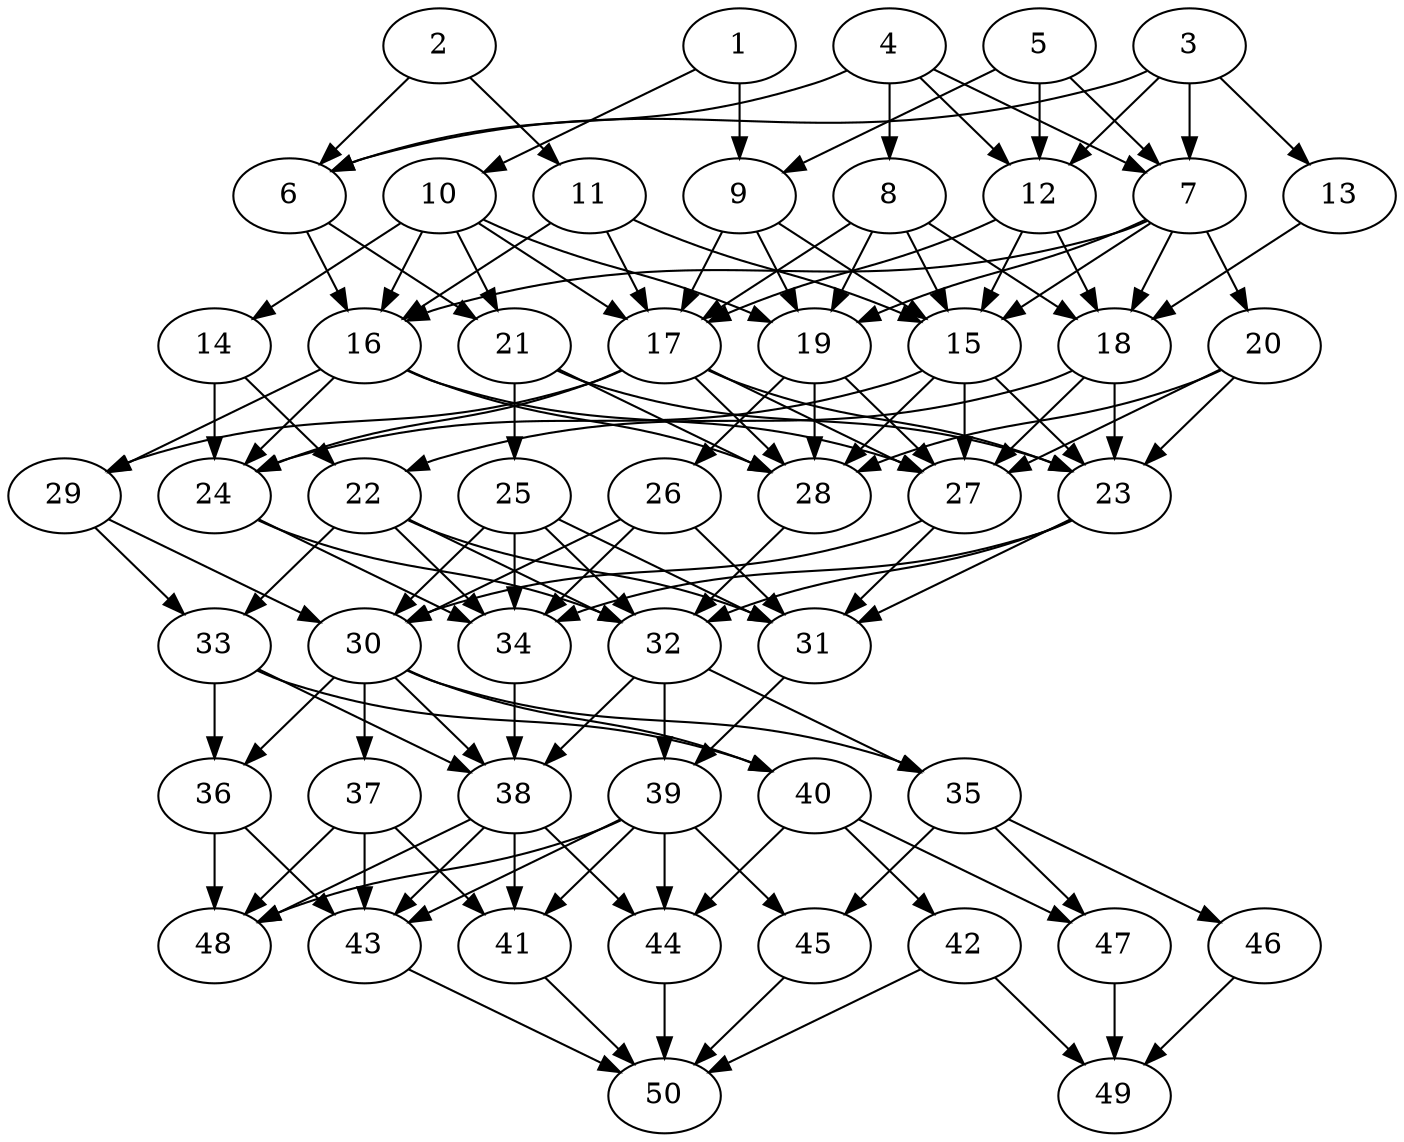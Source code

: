 // DAG automatically generated by daggen at Thu Oct  3 14:07:58 2019
// ./daggen --dot -n 50 --ccr 0.4 --fat 0.5 --regular 0.7 --density 0.7 --mindata 5242880 --maxdata 52428800 
digraph G {
  1 [size="41367040", alpha="0.15", expect_size="16546816"] 
  1 -> 9 [size ="16546816"]
  1 -> 10 [size ="16546816"]
  2 [size="39718400", alpha="0.17", expect_size="15887360"] 
  2 -> 6 [size ="15887360"]
  2 -> 11 [size ="15887360"]
  3 [size="45501440", alpha="0.11", expect_size="18200576"] 
  3 -> 6 [size ="18200576"]
  3 -> 7 [size ="18200576"]
  3 -> 12 [size ="18200576"]
  3 -> 13 [size ="18200576"]
  4 [size="71375360", alpha="0.02", expect_size="28550144"] 
  4 -> 6 [size ="28550144"]
  4 -> 7 [size ="28550144"]
  4 -> 8 [size ="28550144"]
  4 -> 12 [size ="28550144"]
  5 [size="41495040", alpha="0.12", expect_size="16598016"] 
  5 -> 7 [size ="16598016"]
  5 -> 9 [size ="16598016"]
  5 -> 12 [size ="16598016"]
  6 [size="52981760", alpha="0.03", expect_size="21192704"] 
  6 -> 16 [size ="21192704"]
  6 -> 21 [size ="21192704"]
  7 [size="37611520", alpha="0.10", expect_size="15044608"] 
  7 -> 15 [size ="15044608"]
  7 -> 16 [size ="15044608"]
  7 -> 18 [size ="15044608"]
  7 -> 19 [size ="15044608"]
  7 -> 20 [size ="15044608"]
  8 [size="86464000", alpha="0.12", expect_size="34585600"] 
  8 -> 15 [size ="34585600"]
  8 -> 17 [size ="34585600"]
  8 -> 18 [size ="34585600"]
  8 -> 19 [size ="34585600"]
  9 [size="80688640", alpha="0.11", expect_size="32275456"] 
  9 -> 15 [size ="32275456"]
  9 -> 17 [size ="32275456"]
  9 -> 19 [size ="32275456"]
  10 [size="105656320", alpha="0.10", expect_size="42262528"] 
  10 -> 14 [size ="42262528"]
  10 -> 16 [size ="42262528"]
  10 -> 17 [size ="42262528"]
  10 -> 19 [size ="42262528"]
  10 -> 21 [size ="42262528"]
  11 [size="105116160", alpha="0.09", expect_size="42046464"] 
  11 -> 15 [size ="42046464"]
  11 -> 16 [size ="42046464"]
  11 -> 17 [size ="42046464"]
  12 [size="77214720", alpha="0.17", expect_size="30885888"] 
  12 -> 15 [size ="30885888"]
  12 -> 17 [size ="30885888"]
  12 -> 18 [size ="30885888"]
  13 [size="57707520", alpha="0.08", expect_size="23083008"] 
  13 -> 18 [size ="23083008"]
  14 [size="125335040", alpha="0.06", expect_size="50134016"] 
  14 -> 22 [size ="50134016"]
  14 -> 24 [size ="50134016"]
  15 [size="18158080", alpha="0.14", expect_size="7263232"] 
  15 -> 23 [size ="7263232"]
  15 -> 24 [size ="7263232"]
  15 -> 27 [size ="7263232"]
  15 -> 28 [size ="7263232"]
  16 [size="88020480", alpha="0.01", expect_size="35208192"] 
  16 -> 24 [size ="35208192"]
  16 -> 27 [size ="35208192"]
  16 -> 28 [size ="35208192"]
  16 -> 29 [size ="35208192"]
  17 [size="106790400", alpha="0.13", expect_size="42716160"] 
  17 -> 23 [size ="42716160"]
  17 -> 24 [size ="42716160"]
  17 -> 27 [size ="42716160"]
  17 -> 28 [size ="42716160"]
  17 -> 29 [size ="42716160"]
  18 [size="50657280", alpha="0.17", expect_size="20262912"] 
  18 -> 22 [size ="20262912"]
  18 -> 23 [size ="20262912"]
  18 -> 27 [size ="20262912"]
  19 [size="122513920", alpha="0.17", expect_size="49005568"] 
  19 -> 26 [size ="49005568"]
  19 -> 27 [size ="49005568"]
  19 -> 28 [size ="49005568"]
  20 [size="68380160", alpha="0.05", expect_size="27352064"] 
  20 -> 23 [size ="27352064"]
  20 -> 27 [size ="27352064"]
  20 -> 28 [size ="27352064"]
  21 [size="126259200", alpha="0.17", expect_size="50503680"] 
  21 -> 23 [size ="50503680"]
  21 -> 25 [size ="50503680"]
  21 -> 28 [size ="50503680"]
  22 [size="59535360", alpha="0.14", expect_size="23814144"] 
  22 -> 31 [size ="23814144"]
  22 -> 32 [size ="23814144"]
  22 -> 33 [size ="23814144"]
  22 -> 34 [size ="23814144"]
  23 [size="43281920", alpha="0.17", expect_size="17312768"] 
  23 -> 31 [size ="17312768"]
  23 -> 32 [size ="17312768"]
  23 -> 34 [size ="17312768"]
  24 [size="89436160", alpha="0.09", expect_size="35774464"] 
  24 -> 32 [size ="35774464"]
  24 -> 34 [size ="35774464"]
  25 [size="125603840", alpha="0.06", expect_size="50241536"] 
  25 -> 30 [size ="50241536"]
  25 -> 31 [size ="50241536"]
  25 -> 32 [size ="50241536"]
  25 -> 34 [size ="50241536"]
  26 [size="90150400", alpha="0.10", expect_size="36060160"] 
  26 -> 30 [size ="36060160"]
  26 -> 31 [size ="36060160"]
  26 -> 34 [size ="36060160"]
  27 [size="97848320", alpha="0.18", expect_size="39139328"] 
  27 -> 30 [size ="39139328"]
  27 -> 31 [size ="39139328"]
  28 [size="54374400", alpha="0.19", expect_size="21749760"] 
  28 -> 32 [size ="21749760"]
  29 [size="34286080", alpha="0.11", expect_size="13714432"] 
  29 -> 30 [size ="13714432"]
  29 -> 33 [size ="13714432"]
  30 [size="17192960", alpha="0.19", expect_size="6877184"] 
  30 -> 35 [size ="6877184"]
  30 -> 36 [size ="6877184"]
  30 -> 37 [size ="6877184"]
  30 -> 38 [size ="6877184"]
  30 -> 40 [size ="6877184"]
  31 [size="45583360", alpha="0.02", expect_size="18233344"] 
  31 -> 39 [size ="18233344"]
  32 [size="29749760", alpha="0.16", expect_size="11899904"] 
  32 -> 35 [size ="11899904"]
  32 -> 38 [size ="11899904"]
  32 -> 39 [size ="11899904"]
  33 [size="114270720", alpha="0.18", expect_size="45708288"] 
  33 -> 36 [size ="45708288"]
  33 -> 38 [size ="45708288"]
  33 -> 40 [size ="45708288"]
  34 [size="95616000", alpha="0.19", expect_size="38246400"] 
  34 -> 38 [size ="38246400"]
  35 [size="32051200", alpha="0.00", expect_size="12820480"] 
  35 -> 45 [size ="12820480"]
  35 -> 46 [size ="12820480"]
  35 -> 47 [size ="12820480"]
  36 [size="69931520", alpha="0.15", expect_size="27972608"] 
  36 -> 43 [size ="27972608"]
  36 -> 48 [size ="27972608"]
  37 [size="13201920", alpha="0.05", expect_size="5280768"] 
  37 -> 41 [size ="5280768"]
  37 -> 43 [size ="5280768"]
  37 -> 48 [size ="5280768"]
  38 [size="122298880", alpha="0.01", expect_size="48919552"] 
  38 -> 41 [size ="48919552"]
  38 -> 43 [size ="48919552"]
  38 -> 44 [size ="48919552"]
  38 -> 48 [size ="48919552"]
  39 [size="116687360", alpha="0.17", expect_size="46674944"] 
  39 -> 41 [size ="46674944"]
  39 -> 43 [size ="46674944"]
  39 -> 44 [size ="46674944"]
  39 -> 45 [size ="46674944"]
  39 -> 48 [size ="46674944"]
  40 [size="63948800", alpha="0.01", expect_size="25579520"] 
  40 -> 42 [size ="25579520"]
  40 -> 44 [size ="25579520"]
  40 -> 47 [size ="25579520"]
  41 [size="56632320", alpha="0.05", expect_size="22652928"] 
  41 -> 50 [size ="22652928"]
  42 [size="68784640", alpha="0.16", expect_size="27513856"] 
  42 -> 49 [size ="27513856"]
  42 -> 50 [size ="27513856"]
  43 [size="46553600", alpha="0.13", expect_size="18621440"] 
  43 -> 50 [size ="18621440"]
  44 [size="34534400", alpha="0.03", expect_size="13813760"] 
  44 -> 50 [size ="13813760"]
  45 [size="26995200", alpha="0.11", expect_size="10798080"] 
  45 -> 50 [size ="10798080"]
  46 [size="28989440", alpha="0.13", expect_size="11595776"] 
  46 -> 49 [size ="11595776"]
  47 [size="115430400", alpha="0.09", expect_size="46172160"] 
  47 -> 49 [size ="46172160"]
  48 [size="26109440", alpha="0.12", expect_size="10443776"] 
  49 [size="34503680", alpha="0.19", expect_size="13801472"] 
  50 [size="14092800", alpha="0.06", expect_size="5637120"] 
}
